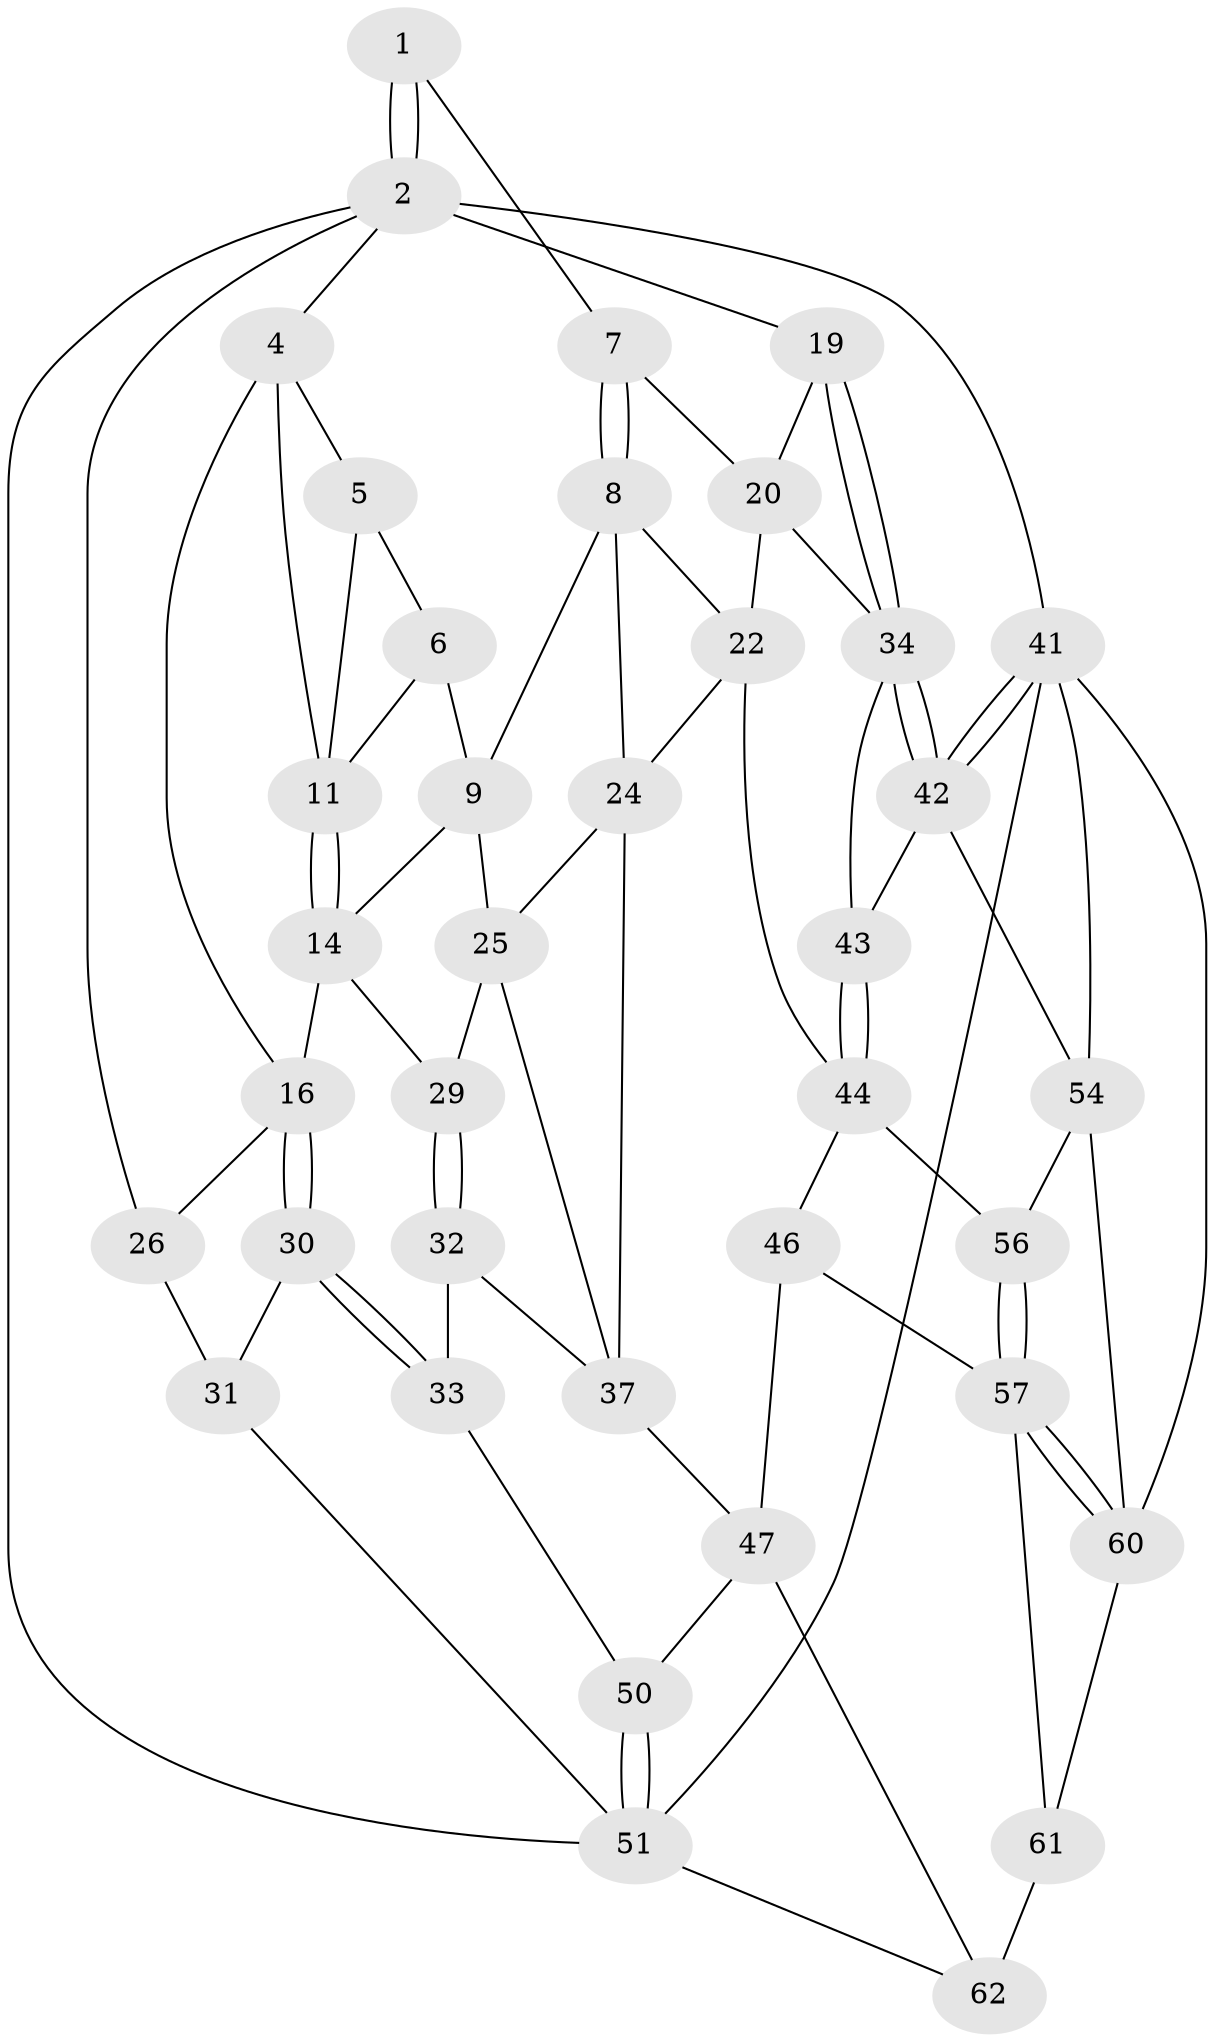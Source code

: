 // Generated by graph-tools (version 1.1) at 2025/24/03/03/25 07:24:38]
// undirected, 38 vertices, 82 edges
graph export_dot {
graph [start="1"]
  node [color=gray90,style=filled];
  1 [pos="+0.7046872504169086+0"];
  2 [pos="+1+0",super="+3"];
  4 [pos="+0+0",super="+13"];
  5 [pos="+0.3165398826692338+0"];
  6 [pos="+0.4554239272205925+0",super="+10"];
  7 [pos="+0.661682557078091+0.1785609297789695"];
  8 [pos="+0.6598531459764876+0.17907475633381595",super="+23"];
  9 [pos="+0.5713744876963577+0.1587368240399965",super="+18"];
  11 [pos="+0.36296290569961254+0.13520421405087343",super="+12"];
  14 [pos="+0.39195115513784806+0.3167414964276957",super="+15"];
  16 [pos="+0.252748076012758+0.3611038621948774",super="+17"];
  19 [pos="+1+0"];
  20 [pos="+0.6712226509639353+0.18205441864823818",super="+21"];
  22 [pos="+0.776369171908259+0.45421364425340915",super="+38"];
  24 [pos="+0.5070805447316669+0.39254821374270743",super="+36"];
  25 [pos="+0.48413662641048716+0.38348013430153643",super="+28"];
  26 [pos="+0+0.3835768432866001",super="+27"];
  29 [pos="+0.38173184492306533+0.5051707036072339"];
  30 [pos="+0.23846312864969016+0.516188714362955"];
  31 [pos="+0.22920117174794752+0.5210792671119976",super="+48"];
  32 [pos="+0.3515768373930959+0.5418198790570486",super="+40"];
  33 [pos="+0.2943180192959162+0.5476088045130186",super="+49"];
  34 [pos="+1+0.3659710157824851",super="+35"];
  37 [pos="+0.5233067890618815+0.5387606054302635",super="+39"];
  41 [pos="+1+1",super="+63"];
  42 [pos="+1+0.8206247163443335",super="+52"];
  43 [pos="+0.8661681168572684+0.6875011616297252"];
  44 [pos="+0.7251368909010923+0.5986013040816368",super="+45"];
  46 [pos="+0.5317969734041068+0.7030401006838185"];
  47 [pos="+0.5105157497678288+0.6930593506004944",super="+53"];
  50 [pos="+0.25076841317930504+0.8146966365203024"];
  51 [pos="+0+1",super="+59"];
  54 [pos="+0.8476173184720143+0.7750553665527937",super="+55"];
  56 [pos="+0.7190817992569354+0.728399359580011"];
  57 [pos="+0.6837078599634133+0.8052758286793986",super="+58"];
  60 [pos="+0.7012716281092558+0.8310293050421412",super="+64"];
  61 [pos="+0.5638808802641004+0.8541648749370077",super="+65"];
  62 [pos="+0.46594188915942314+0.87023511649188",super="+66"];
  1 -- 2;
  1 -- 2;
  1 -- 7;
  2 -- 19;
  2 -- 41;
  2 -- 51;
  2 -- 4;
  2 -- 26;
  4 -- 5;
  4 -- 16;
  4 -- 11;
  5 -- 6;
  5 -- 11;
  6 -- 9;
  6 -- 11;
  7 -- 8;
  7 -- 8;
  7 -- 20;
  8 -- 9;
  8 -- 24;
  8 -- 22;
  9 -- 14;
  9 -- 25;
  11 -- 14;
  11 -- 14;
  14 -- 16;
  14 -- 29;
  16 -- 30;
  16 -- 30;
  16 -- 26;
  19 -- 20;
  19 -- 34;
  19 -- 34;
  20 -- 22;
  20 -- 34;
  22 -- 44;
  22 -- 24;
  24 -- 25;
  24 -- 37;
  25 -- 29;
  25 -- 37;
  26 -- 31 [weight=2];
  29 -- 32;
  29 -- 32;
  30 -- 31;
  30 -- 33;
  30 -- 33;
  31 -- 51;
  32 -- 33 [weight=2];
  32 -- 37;
  33 -- 50;
  34 -- 42;
  34 -- 42;
  34 -- 43;
  37 -- 47;
  41 -- 42;
  41 -- 42;
  41 -- 54;
  41 -- 60;
  41 -- 51;
  42 -- 43;
  42 -- 54;
  43 -- 44;
  43 -- 44;
  44 -- 56;
  44 -- 46;
  46 -- 47;
  46 -- 57;
  47 -- 50;
  47 -- 62;
  50 -- 51;
  50 -- 51;
  51 -- 62;
  54 -- 56;
  54 -- 60;
  56 -- 57;
  56 -- 57;
  57 -- 60;
  57 -- 60;
  57 -- 61;
  60 -- 61;
  61 -- 62 [weight=2];
}
